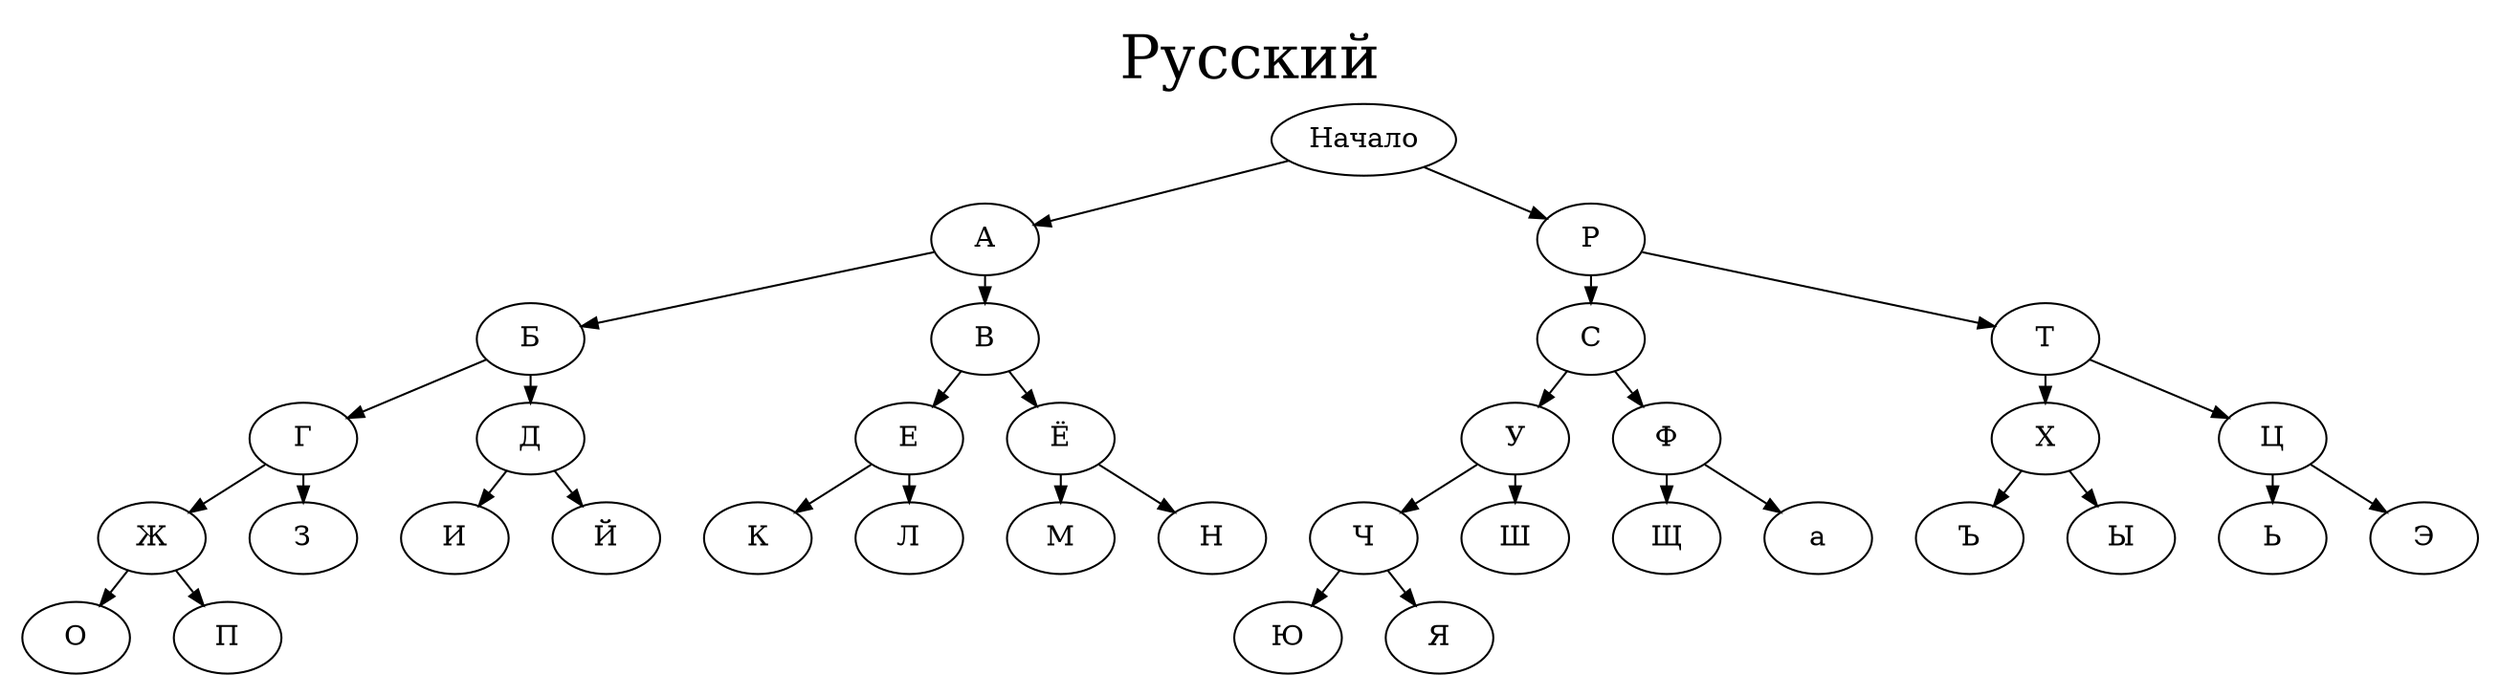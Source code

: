digraph G {
    nodesep=0.3;
    ranksep=0.2;
    margin=0.1;
#    node [shape=circle];
    edge [arrowsize=0.8];

    graph [label="Русский", labelloc=top, fontsize=30];

    Начало -> А;
    А -> Б;
    А -> В;
    Б -> Г;
    Б -> Д;
    В -> Е;
    В -> Ё;
    Г -> Ж;
    Г -> З;
    Д -> И;
    Д -> Й;
    Е -> К;
    Е -> Л;
    Ё -> М;
    Ё -> Н;
    Ж -> О;
    Ж -> П;

    Начало -> Р;
    Р -> С;
    Р -> Т;
    С -> У;
    С -> Ф;
    Т -> Х;
    Т -> Ц;
    У -> Ч;
    У -> Ш;
    Ф -> Щ;
    Ф -> a;
    Х -> Ъ;
    Х -> Ы;
    Ц -> Ь;
    Ц -> Э;
    Ч -> Ю;
    Ч -> Я;

}

